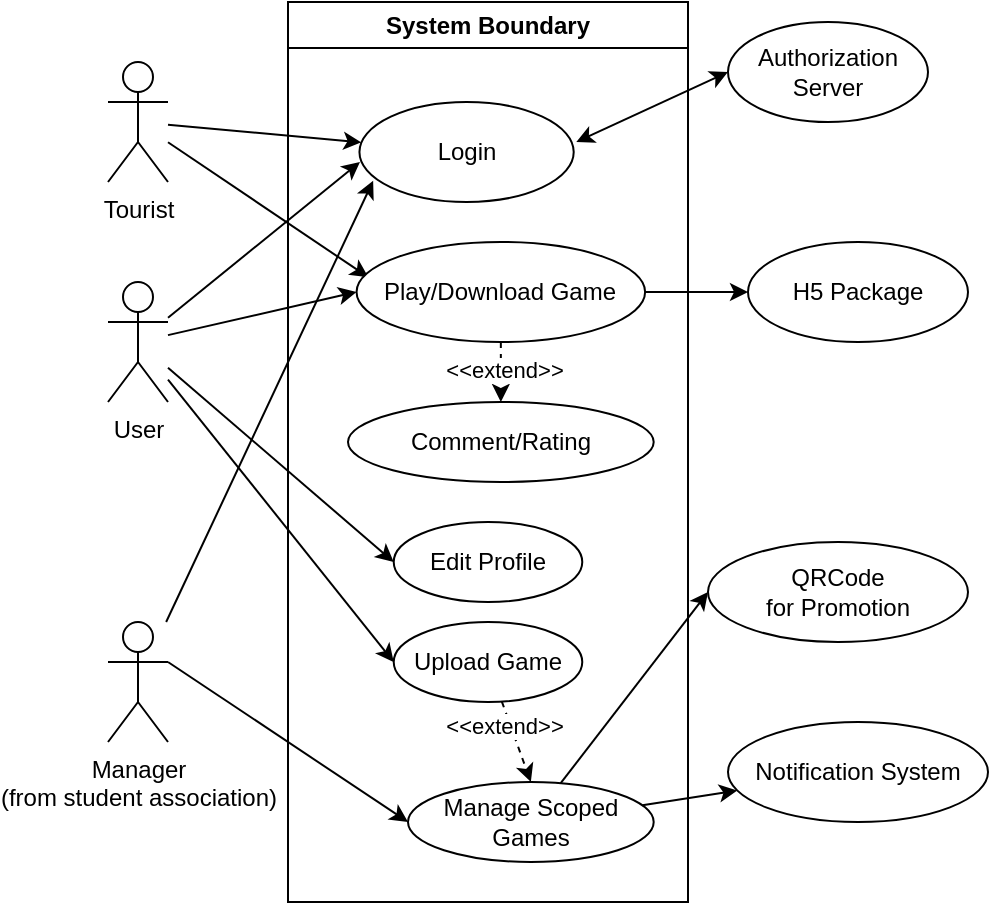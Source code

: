 <mxfile>
    <diagram id="aRbHBGMLXAC3du_MFQsb" name="Use_Case">
        <mxGraphModel dx="1907" dy="642" grid="1" gridSize="10" guides="1" tooltips="1" connect="1" arrows="1" fold="1" page="1" pageScale="1" pageWidth="850" pageHeight="1100" math="0" shadow="0">
            <root>
                <mxCell id="0"/>
                <mxCell id="1" parent="0"/>
                <mxCell id="9uNYEui4eE9gjs2THlVf-16" style="edgeStyle=none;html=1;" edge="1" parent="1" source="9uNYEui4eE9gjs2THlVf-1" target="9uNYEui4eE9gjs2THlVf-14">
                    <mxGeometry relative="1" as="geometry"/>
                </mxCell>
                <mxCell id="9uNYEui4eE9gjs2THlVf-31" style="edgeStyle=none;html=1;entryX=0.041;entryY=0.353;entryDx=0;entryDy=0;entryPerimeter=0;" edge="1" parent="1" source="9uNYEui4eE9gjs2THlVf-1" target="9uNYEui4eE9gjs2THlVf-28">
                    <mxGeometry relative="1" as="geometry"/>
                </mxCell>
                <mxCell id="9uNYEui4eE9gjs2THlVf-1" value="Tourist" style="shape=umlActor;html=1;verticalLabelPosition=bottom;verticalAlign=top;align=center;" vertex="1" parent="1">
                    <mxGeometry x="140" y="80" width="30" height="60" as="geometry"/>
                </mxCell>
                <mxCell id="9uNYEui4eE9gjs2THlVf-15" style="edgeStyle=none;html=1;" edge="1" parent="1" source="9uNYEui4eE9gjs2THlVf-2">
                    <mxGeometry relative="1" as="geometry">
                        <mxPoint x="266" y="130" as="targetPoint"/>
                    </mxGeometry>
                </mxCell>
                <mxCell id="9uNYEui4eE9gjs2THlVf-21" style="edgeStyle=none;html=1;entryX=0;entryY=0.5;entryDx=0;entryDy=0;" edge="1" parent="1" source="9uNYEui4eE9gjs2THlVf-2" target="9uNYEui4eE9gjs2THlVf-20">
                    <mxGeometry relative="1" as="geometry"/>
                </mxCell>
                <mxCell id="9uNYEui4eE9gjs2THlVf-32" style="edgeStyle=none;html=1;entryX=0;entryY=0.5;entryDx=0;entryDy=0;" edge="1" parent="1" source="9uNYEui4eE9gjs2THlVf-2" target="9uNYEui4eE9gjs2THlVf-28">
                    <mxGeometry relative="1" as="geometry"/>
                </mxCell>
                <mxCell id="9uNYEui4eE9gjs2THlVf-38" style="edgeStyle=none;html=1;entryX=0;entryY=0.5;entryDx=0;entryDy=0;" edge="1" parent="1" source="9uNYEui4eE9gjs2THlVf-2" target="9uNYEui4eE9gjs2THlVf-37">
                    <mxGeometry relative="1" as="geometry"/>
                </mxCell>
                <mxCell id="9uNYEui4eE9gjs2THlVf-2" value="User" style="shape=umlActor;html=1;verticalLabelPosition=bottom;verticalAlign=top;align=center;" vertex="1" parent="1">
                    <mxGeometry x="140" y="190" width="30" height="60" as="geometry"/>
                </mxCell>
                <mxCell id="9uNYEui4eE9gjs2THlVf-19" style="edgeStyle=none;html=1;entryX=0.064;entryY=0.787;entryDx=0;entryDy=0;entryPerimeter=0;" edge="1" parent="1" source="9uNYEui4eE9gjs2THlVf-3" target="9uNYEui4eE9gjs2THlVf-14">
                    <mxGeometry relative="1" as="geometry"/>
                </mxCell>
                <mxCell id="9uNYEui4eE9gjs2THlVf-39" style="edgeStyle=none;html=1;exitX=1;exitY=0.333;exitDx=0;exitDy=0;exitPerimeter=0;entryX=0;entryY=0.5;entryDx=0;entryDy=0;" edge="1" parent="1" source="9uNYEui4eE9gjs2THlVf-3" target="9uNYEui4eE9gjs2THlVf-40">
                    <mxGeometry relative="1" as="geometry">
                        <mxPoint x="269.29" y="500" as="targetPoint"/>
                    </mxGeometry>
                </mxCell>
                <mxCell id="9uNYEui4eE9gjs2THlVf-3" value="Manager&lt;div&gt;(from student association)&lt;/div&gt;" style="shape=umlActor;html=1;verticalLabelPosition=bottom;verticalAlign=top;align=center;" vertex="1" parent="1">
                    <mxGeometry x="140" y="360" width="30" height="60" as="geometry"/>
                </mxCell>
                <mxCell id="9uNYEui4eE9gjs2THlVf-8" value="Authorization&lt;div&gt;Server&lt;/div&gt;" style="ellipse;whiteSpace=wrap;html=1;" vertex="1" parent="1">
                    <mxGeometry x="450" y="60" width="100" height="50" as="geometry"/>
                </mxCell>
                <mxCell id="9uNYEui4eE9gjs2THlVf-11" value="System Boundary" style="swimlane;whiteSpace=wrap;html=1;" vertex="1" parent="1">
                    <mxGeometry x="230" y="50" width="200" height="450" as="geometry">
                        <mxRectangle x="330" y="80" width="140" height="30" as="alternateBounds"/>
                    </mxGeometry>
                </mxCell>
                <mxCell id="9uNYEui4eE9gjs2THlVf-14" value="Login" style="ellipse;whiteSpace=wrap;html=1;" vertex="1" parent="9uNYEui4eE9gjs2THlVf-11">
                    <mxGeometry x="35.72" y="50" width="107.14" height="50" as="geometry"/>
                </mxCell>
                <mxCell id="9uNYEui4eE9gjs2THlVf-24" style="edgeStyle=none;html=1;strokeColor=default;shadow=0;flowAnimation=0;jumpStyle=none;dashed=1;entryX=0.5;entryY=0;entryDx=0;entryDy=0;" edge="1" parent="9uNYEui4eE9gjs2THlVf-11" source="9uNYEui4eE9gjs2THlVf-20" target="9uNYEui4eE9gjs2THlVf-40">
                    <mxGeometry relative="1" as="geometry">
                        <mxPoint x="140" y="390" as="targetPoint"/>
                    </mxGeometry>
                </mxCell>
                <mxCell id="9uNYEui4eE9gjs2THlVf-27" value="&amp;lt;&amp;lt;extend&amp;gt;&amp;gt;" style="edgeLabel;html=1;align=center;verticalAlign=middle;resizable=0;points=[];" vertex="1" connectable="0" parent="9uNYEui4eE9gjs2THlVf-24">
                    <mxGeometry x="-0.438" y="-3" relative="1" as="geometry">
                        <mxPoint as="offset"/>
                    </mxGeometry>
                </mxCell>
                <mxCell id="9uNYEui4eE9gjs2THlVf-20" value="Upload Game" style="ellipse;whiteSpace=wrap;html=1;" vertex="1" parent="9uNYEui4eE9gjs2THlVf-11">
                    <mxGeometry x="52.86" y="310" width="94.28" height="40" as="geometry"/>
                </mxCell>
                <mxCell id="9uNYEui4eE9gjs2THlVf-35" style="edgeStyle=none;html=1;entryX=0.5;entryY=0;entryDx=0;entryDy=0;jumpStyle=none;jumpSize=6;Dash=1;rounded=1;shadow=0;dashed=1;strokeColor=default;align=center;verticalAlign=middle;fontFamily=Helvetica;fontSize=11;fontColor=default;labelBackgroundColor=default;endArrow=classic;flowAnimation=0;" edge="1" parent="9uNYEui4eE9gjs2THlVf-11" source="9uNYEui4eE9gjs2THlVf-28" target="9uNYEui4eE9gjs2THlVf-34">
                    <mxGeometry relative="1" as="geometry"/>
                </mxCell>
                <mxCell id="9uNYEui4eE9gjs2THlVf-36" value="&amp;lt;&amp;lt;extend&amp;gt;&amp;gt;" style="edgeLabel;html=1;align=center;verticalAlign=middle;resizable=0;points=[];" vertex="1" connectable="0" parent="9uNYEui4eE9gjs2THlVf-35">
                    <mxGeometry x="-0.099" y="1" relative="1" as="geometry">
                        <mxPoint as="offset"/>
                    </mxGeometry>
                </mxCell>
                <mxCell id="9uNYEui4eE9gjs2THlVf-28" value="Play/Download Game" style="ellipse;whiteSpace=wrap;html=1;" vertex="1" parent="9uNYEui4eE9gjs2THlVf-11">
                    <mxGeometry x="34.28" y="120" width="144.28" height="50" as="geometry"/>
                </mxCell>
                <mxCell id="9uNYEui4eE9gjs2THlVf-34" value="Comment/Rating" style="ellipse;whiteSpace=wrap;html=1;" vertex="1" parent="9uNYEui4eE9gjs2THlVf-11">
                    <mxGeometry x="30" y="200" width="152.85" height="40" as="geometry"/>
                </mxCell>
                <mxCell id="9uNYEui4eE9gjs2THlVf-37" value="Edit Profile" style="ellipse;whiteSpace=wrap;html=1;" vertex="1" parent="9uNYEui4eE9gjs2THlVf-11">
                    <mxGeometry x="52.86" y="260" width="94.28" height="40" as="geometry"/>
                </mxCell>
                <mxCell id="9uNYEui4eE9gjs2THlVf-40" value="Manage Scoped Games" style="ellipse;whiteSpace=wrap;html=1;" vertex="1" parent="9uNYEui4eE9gjs2THlVf-11">
                    <mxGeometry x="60" y="390" width="122.85" height="40" as="geometry"/>
                </mxCell>
                <mxCell id="9uNYEui4eE9gjs2THlVf-29" style="edgeStyle=none;html=1;entryX=0;entryY=0.5;entryDx=0;entryDy=0;endArrow=classic;endFill=1;startArrow=classic;startFill=1;exitX=1.012;exitY=0.4;exitDx=0;exitDy=0;exitPerimeter=0;" edge="1" parent="1" source="9uNYEui4eE9gjs2THlVf-14" target="9uNYEui4eE9gjs2THlVf-8">
                    <mxGeometry relative="1" as="geometry"/>
                </mxCell>
                <mxCell id="9uNYEui4eE9gjs2THlVf-41" value="H5 Package" style="ellipse;whiteSpace=wrap;html=1;" vertex="1" parent="1">
                    <mxGeometry x="460" y="170" width="110" height="50" as="geometry"/>
                </mxCell>
                <mxCell id="9uNYEui4eE9gjs2THlVf-42" value="Notification System" style="ellipse;whiteSpace=wrap;html=1;" vertex="1" parent="1">
                    <mxGeometry x="450" y="410" width="130" height="50" as="geometry"/>
                </mxCell>
                <mxCell id="9uNYEui4eE9gjs2THlVf-43" style="edgeStyle=none;html=1;" edge="1" parent="1" source="9uNYEui4eE9gjs2THlVf-28" target="9uNYEui4eE9gjs2THlVf-41">
                    <mxGeometry relative="1" as="geometry"/>
                </mxCell>
                <mxCell id="9uNYEui4eE9gjs2THlVf-44" style="edgeStyle=none;html=1;" edge="1" parent="1" source="9uNYEui4eE9gjs2THlVf-40" target="9uNYEui4eE9gjs2THlVf-42">
                    <mxGeometry relative="1" as="geometry"/>
                </mxCell>
                <mxCell id="9uNYEui4eE9gjs2THlVf-46" value="QRCode&lt;div&gt;for Promotion&lt;/div&gt;" style="ellipse;whiteSpace=wrap;html=1;" vertex="1" parent="1">
                    <mxGeometry x="440" y="320" width="130" height="50" as="geometry"/>
                </mxCell>
                <mxCell id="9uNYEui4eE9gjs2THlVf-47" style="edgeStyle=none;html=1;entryX=0;entryY=0.5;entryDx=0;entryDy=0;" edge="1" parent="1" source="9uNYEui4eE9gjs2THlVf-40" target="9uNYEui4eE9gjs2THlVf-46">
                    <mxGeometry relative="1" as="geometry"/>
                </mxCell>
            </root>
        </mxGraphModel>
    </diagram>
    <diagram name="第 1 页" id="Fyj6xAslmxagwNYhcaGy">
        <mxGraphModel dx="1144" dy="385" grid="0" gridSize="10" guides="1" tooltips="1" connect="1" arrows="1" fold="1" page="1" pageScale="1" pageWidth="827" pageHeight="1169" math="0" shadow="0">
            <root>
                <mxCell id="0"/>
                <mxCell id="1" parent="0"/>
                <mxCell id="c6sSN_ugQuWZmiMalLPP-14" value="" style="shape=table;startSize=0;container=1;collapsible=0;childLayout=tableLayout;" parent="1" vertex="1">
                    <mxGeometry x="129" y="27" width="487.75" height="402.917" as="geometry"/>
                </mxCell>
                <mxCell id="c6sSN_ugQuWZmiMalLPP-15" value="" style="shape=tableRow;horizontal=0;startSize=0;swimlaneHead=0;swimlaneBody=0;strokeColor=inherit;top=0;left=0;bottom=0;right=0;collapsible=0;dropTarget=0;fillColor=none;points=[[0,0.5],[1,0.5]];portConstraint=eastwest;" parent="c6sSN_ugQuWZmiMalLPP-14" vertex="1">
                    <mxGeometry width="487.75" height="57" as="geometry"/>
                </mxCell>
                <mxCell id="c6sSN_ugQuWZmiMalLPP-16" value="用户分类" style="shape=partialRectangle;html=1;whiteSpace=wrap;connectable=0;strokeColor=inherit;overflow=hidden;fillColor=none;top=0;left=0;bottom=0;right=0;pointerEvents=1;" parent="c6sSN_ugQuWZmiMalLPP-15" vertex="1">
                    <mxGeometry width="113" height="57" as="geometry">
                        <mxRectangle width="113" height="57" as="alternateBounds"/>
                    </mxGeometry>
                </mxCell>
                <mxCell id="c6sSN_ugQuWZmiMalLPP-17" value="描述" style="shape=partialRectangle;html=1;whiteSpace=wrap;connectable=0;strokeColor=inherit;overflow=hidden;fillColor=none;top=0;left=0;bottom=0;right=0;pointerEvents=1;" parent="c6sSN_ugQuWZmiMalLPP-15" vertex="1">
                    <mxGeometry x="113" width="375" height="57" as="geometry">
                        <mxRectangle width="375" height="57" as="alternateBounds"/>
                    </mxGeometry>
                </mxCell>
                <mxCell id="c6sSN_ugQuWZmiMalLPP-18" value="" style="shape=tableRow;horizontal=0;startSize=0;swimlaneHead=0;swimlaneBody=0;strokeColor=inherit;top=0;left=0;bottom=0;right=0;collapsible=0;dropTarget=0;fillColor=none;points=[[0,0.5],[1,0.5]];portConstraint=eastwest;" parent="c6sSN_ugQuWZmiMalLPP-14" vertex="1">
                    <mxGeometry y="57" width="487.75" height="111" as="geometry"/>
                </mxCell>
                <mxCell id="c6sSN_ugQuWZmiMalLPP-19" value="管理员" style="shape=partialRectangle;html=1;whiteSpace=wrap;connectable=0;strokeColor=inherit;overflow=hidden;fillColor=none;top=0;left=0;bottom=0;right=0;pointerEvents=1;" parent="c6sSN_ugQuWZmiMalLPP-18" vertex="1">
                    <mxGeometry width="113" height="111" as="geometry">
                        <mxRectangle width="113" height="111" as="alternateBounds"/>
                    </mxGeometry>
                </mxCell>
                <mxCell id="c6sSN_ugQuWZmiMalLPP-20" value="&lt;div&gt;&lt;font style=&quot;font-size: 13px;&quot;&gt;&lt;span style=&quot;&quot;&gt;管理员拥有H5游戏分享平台的最高权限，负责系统的日常&lt;/span&gt;&lt;span style=&quot;background-color: transparent; color: light-dark(rgb(0, 0, 0), rgb(255, 255, 255));&quot;&gt;运作，可以对所有游戏的游玩情况进行查看，以及负责对新上传游戏的审核，同时管理&lt;/span&gt;&lt;span style=&quot;background-color: transparent; color: light-dark(rgb(0, 0, 0), rgb(255, 255, 255));&quot;&gt;所有普通用户的账户信息。此外，管理员可以对网站网页的&lt;/span&gt;&lt;span style=&quot;background-color: transparent; color: light-dark(rgb(0, 0, 0), rgb(255, 255, 255));&quot;&gt;部分静态内容进行自由编辑。&lt;/span&gt;&lt;/font&gt;&lt;/div&gt;" style="shape=partialRectangle;html=1;whiteSpace=wrap;connectable=0;strokeColor=inherit;overflow=hidden;fillColor=none;top=0;left=0;bottom=0;right=0;pointerEvents=1;align=left;fontFamily=Helvetica;" parent="c6sSN_ugQuWZmiMalLPP-18" vertex="1">
                    <mxGeometry x="113" width="375" height="111" as="geometry">
                        <mxRectangle width="375" height="111" as="alternateBounds"/>
                    </mxGeometry>
                </mxCell>
                <mxCell id="c6sSN_ugQuWZmiMalLPP-21" value="" style="shape=tableRow;horizontal=0;startSize=0;swimlaneHead=0;swimlaneBody=0;strokeColor=inherit;top=0;left=0;bottom=0;right=0;collapsible=0;dropTarget=0;fillColor=none;points=[[0,0.5],[1,0.5]];portConstraint=eastwest;" parent="c6sSN_ugQuWZmiMalLPP-14" vertex="1">
                    <mxGeometry y="168" width="487.75" height="149" as="geometry"/>
                </mxCell>
                <mxCell id="c6sSN_ugQuWZmiMalLPP-22" value="普通用户" style="shape=partialRectangle;html=1;whiteSpace=wrap;connectable=0;strokeColor=inherit;overflow=hidden;fillColor=none;top=0;left=0;bottom=0;right=0;pointerEvents=1;" parent="c6sSN_ugQuWZmiMalLPP-21" vertex="1">
                    <mxGeometry width="113" height="149" as="geometry">
                        <mxRectangle width="113" height="149" as="alternateBounds"/>
                    </mxGeometry>
                </mxCell>
                <mxCell id="c6sSN_ugQuWZmiMalLPP-23" value="&lt;font face=&quot;Helvetica&quot; style=&quot;font-size: 13px;&quot;&gt;游客通过注册账号即可成为普通用户。&lt;/font&gt;&lt;div&gt;&lt;font face=&quot;Helvetica&quot; style=&quot;font-size: 13px;&quot;&gt;所有普通用户都拥有上传游戏以及游玩游戏的权限，游戏开发者可以按照格式上传自己开发的游戏，并有进行版本管理，撰写游戏介绍，发布游戏公告，开放下载等权限；游戏玩家既可以在网页端直接游玩游戏，也可以下载到本地。&lt;/font&gt;&lt;/div&gt;&lt;div&gt;&lt;font face=&quot;Helvetica&quot; style=&quot;font-size: 13px;&quot;&gt;平台还支持评论区的功能（每个游戏一个），所有普通用户都可以在其中发言交流。&lt;/font&gt;&lt;/div&gt;" style="shape=partialRectangle;html=1;whiteSpace=wrap;connectable=0;strokeColor=inherit;overflow=hidden;fillColor=none;top=0;left=0;bottom=0;right=0;pointerEvents=1;align=left;" parent="c6sSN_ugQuWZmiMalLPP-21" vertex="1">
                    <mxGeometry x="113" width="375" height="149" as="geometry">
                        <mxRectangle width="375" height="149" as="alternateBounds"/>
                    </mxGeometry>
                </mxCell>
                <mxCell id="c6sSN_ugQuWZmiMalLPP-24" value="" style="shape=tableRow;horizontal=0;startSize=0;swimlaneHead=0;swimlaneBody=0;strokeColor=inherit;top=0;left=0;bottom=0;right=0;collapsible=0;dropTarget=0;fillColor=none;points=[[0,0.5],[1,0.5]];portConstraint=eastwest;" parent="c6sSN_ugQuWZmiMalLPP-14" vertex="1">
                    <mxGeometry y="317" width="487.75" height="86" as="geometry"/>
                </mxCell>
                <mxCell id="c6sSN_ugQuWZmiMalLPP-25" value="游客" style="shape=partialRectangle;html=1;whiteSpace=wrap;connectable=0;strokeColor=inherit;overflow=hidden;fillColor=none;top=0;left=0;bottom=0;right=0;pointerEvents=1;" parent="c6sSN_ugQuWZmiMalLPP-24" vertex="1">
                    <mxGeometry width="113" height="86" as="geometry">
                        <mxRectangle width="113" height="86" as="alternateBounds"/>
                    </mxGeometry>
                </mxCell>
                <mxCell id="c6sSN_ugQuWZmiMalLPP-26" value="游客只拥有在网页端游玩游戏的权限。" style="shape=partialRectangle;html=1;whiteSpace=wrap;connectable=0;strokeColor=inherit;overflow=hidden;fillColor=none;top=0;left=0;bottom=0;right=0;pointerEvents=1;fontSize=13;" parent="c6sSN_ugQuWZmiMalLPP-24" vertex="1">
                    <mxGeometry x="113" width="375" height="86" as="geometry">
                        <mxRectangle width="375" height="86" as="alternateBounds"/>
                    </mxGeometry>
                </mxCell>
                <mxCell id="TzqHE_ltd5P0fpBVGuqm-1" value="" style="shape=table;startSize=0;container=1;collapsible=0;childLayout=tableLayout;" parent="1" vertex="1">
                    <mxGeometry x="258" y="535" width="404" height="272" as="geometry"/>
                </mxCell>
                <mxCell id="TzqHE_ltd5P0fpBVGuqm-2" value="" style="shape=tableRow;horizontal=0;startSize=0;swimlaneHead=0;swimlaneBody=0;strokeColor=inherit;top=0;left=0;bottom=0;right=0;collapsible=0;dropTarget=0;fillColor=none;points=[[0,0.5],[1,0.5]];portConstraint=eastwest;" parent="TzqHE_ltd5P0fpBVGuqm-1" vertex="1">
                    <mxGeometry width="404" height="55" as="geometry"/>
                </mxCell>
                <mxCell id="TzqHE_ltd5P0fpBVGuqm-3" value="产品功能" style="shape=partialRectangle;html=1;whiteSpace=wrap;connectable=0;strokeColor=inherit;overflow=hidden;fillColor=none;top=0;left=0;bottom=0;right=0;pointerEvents=1;" parent="TzqHE_ltd5P0fpBVGuqm-2" vertex="1">
                    <mxGeometry width="201" height="55" as="geometry">
                        <mxRectangle width="201" height="55" as="alternateBounds"/>
                    </mxGeometry>
                </mxCell>
                <mxCell id="TzqHE_ltd5P0fpBVGuqm-4" value="设计的用户类别" style="shape=partialRectangle;html=1;whiteSpace=wrap;connectable=0;strokeColor=inherit;overflow=hidden;fillColor=none;top=0;left=0;bottom=0;right=0;pointerEvents=1;" parent="TzqHE_ltd5P0fpBVGuqm-2" vertex="1">
                    <mxGeometry x="201" width="203" height="55" as="geometry">
                        <mxRectangle width="203" height="55" as="alternateBounds"/>
                    </mxGeometry>
                </mxCell>
                <mxCell id="TzqHE_ltd5P0fpBVGuqm-33" style="shape=tableRow;horizontal=0;startSize=0;swimlaneHead=0;swimlaneBody=0;strokeColor=inherit;top=0;left=0;bottom=0;right=0;collapsible=0;dropTarget=0;fillColor=none;points=[[0,0.5],[1,0.5]];portConstraint=eastwest;" parent="TzqHE_ltd5P0fpBVGuqm-1" vertex="1">
                    <mxGeometry y="55" width="404" height="54" as="geometry"/>
                </mxCell>
                <mxCell id="TzqHE_ltd5P0fpBVGuqm-34" value="游戏审核与数据收集" style="shape=partialRectangle;html=1;whiteSpace=wrap;connectable=0;strokeColor=inherit;overflow=hidden;fillColor=none;top=0;left=0;bottom=0;right=0;pointerEvents=1;" parent="TzqHE_ltd5P0fpBVGuqm-33" vertex="1">
                    <mxGeometry width="201" height="54" as="geometry">
                        <mxRectangle width="201" height="54" as="alternateBounds"/>
                    </mxGeometry>
                </mxCell>
                <mxCell id="TzqHE_ltd5P0fpBVGuqm-35" value="管理员" style="shape=partialRectangle;html=1;whiteSpace=wrap;connectable=0;strokeColor=inherit;overflow=hidden;fillColor=none;top=0;left=0;bottom=0;right=0;pointerEvents=1;" parent="TzqHE_ltd5P0fpBVGuqm-33" vertex="1">
                    <mxGeometry x="201" width="203" height="54" as="geometry">
                        <mxRectangle width="203" height="54" as="alternateBounds"/>
                    </mxGeometry>
                </mxCell>
                <mxCell id="TzqHE_ltd5P0fpBVGuqm-5" value="" style="shape=tableRow;horizontal=0;startSize=0;swimlaneHead=0;swimlaneBody=0;strokeColor=inherit;top=0;left=0;bottom=0;right=0;collapsible=0;dropTarget=0;fillColor=none;points=[[0,0.5],[1,0.5]];portConstraint=eastwest;" parent="TzqHE_ltd5P0fpBVGuqm-1" vertex="1">
                    <mxGeometry y="109" width="404" height="55" as="geometry"/>
                </mxCell>
                <mxCell id="TzqHE_ltd5P0fpBVGuqm-6" value="游戏发布与更新" style="shape=partialRectangle;html=1;whiteSpace=wrap;connectable=0;strokeColor=inherit;overflow=hidden;fillColor=none;top=0;left=0;bottom=0;right=0;pointerEvents=1;" parent="TzqHE_ltd5P0fpBVGuqm-5" vertex="1">
                    <mxGeometry width="201" height="55" as="geometry">
                        <mxRectangle width="201" height="55" as="alternateBounds"/>
                    </mxGeometry>
                </mxCell>
                <mxCell id="TzqHE_ltd5P0fpBVGuqm-7" value="普通用户" style="shape=partialRectangle;html=1;whiteSpace=wrap;connectable=0;strokeColor=inherit;overflow=hidden;fillColor=none;top=0;left=0;bottom=0;right=0;pointerEvents=1;" parent="TzqHE_ltd5P0fpBVGuqm-5" vertex="1">
                    <mxGeometry x="201" width="203" height="55" as="geometry">
                        <mxRectangle width="203" height="55" as="alternateBounds"/>
                    </mxGeometry>
                </mxCell>
                <mxCell id="TzqHE_ltd5P0fpBVGuqm-8" value="" style="shape=tableRow;horizontal=0;startSize=0;swimlaneHead=0;swimlaneBody=0;strokeColor=inherit;top=0;left=0;bottom=0;right=0;collapsible=0;dropTarget=0;fillColor=none;points=[[0,0.5],[1,0.5]];portConstraint=eastwest;" parent="TzqHE_ltd5P0fpBVGuqm-1" vertex="1">
                    <mxGeometry y="164" width="404" height="54" as="geometry"/>
                </mxCell>
                <mxCell id="TzqHE_ltd5P0fpBVGuqm-9" value="游戏游玩" style="shape=partialRectangle;html=1;whiteSpace=wrap;connectable=0;strokeColor=inherit;overflow=hidden;fillColor=none;top=0;left=0;bottom=0;right=0;pointerEvents=1;" parent="TzqHE_ltd5P0fpBVGuqm-8" vertex="1">
                    <mxGeometry width="201" height="54" as="geometry">
                        <mxRectangle width="201" height="54" as="alternateBounds"/>
                    </mxGeometry>
                </mxCell>
                <mxCell id="TzqHE_ltd5P0fpBVGuqm-10" value="普通用户，游客" style="shape=partialRectangle;html=1;whiteSpace=wrap;connectable=0;strokeColor=inherit;overflow=hidden;fillColor=none;top=0;left=0;bottom=0;right=0;pointerEvents=1;" parent="TzqHE_ltd5P0fpBVGuqm-8" vertex="1">
                    <mxGeometry x="201" width="203" height="54" as="geometry">
                        <mxRectangle width="203" height="54" as="alternateBounds"/>
                    </mxGeometry>
                </mxCell>
                <mxCell id="TzqHE_ltd5P0fpBVGuqm-11" value="" style="shape=tableRow;horizontal=0;startSize=0;swimlaneHead=0;swimlaneBody=0;strokeColor=inherit;top=0;left=0;bottom=0;right=0;collapsible=0;dropTarget=0;fillColor=none;points=[[0,0.5],[1,0.5]];portConstraint=eastwest;" parent="TzqHE_ltd5P0fpBVGuqm-1" vertex="1">
                    <mxGeometry y="218" width="404" height="54" as="geometry"/>
                </mxCell>
                <mxCell id="TzqHE_ltd5P0fpBVGuqm-12" value="发表评论" style="shape=partialRectangle;html=1;whiteSpace=wrap;connectable=0;strokeColor=inherit;overflow=hidden;fillColor=none;top=0;left=0;bottom=0;right=0;pointerEvents=1;" parent="TzqHE_ltd5P0fpBVGuqm-11" vertex="1">
                    <mxGeometry width="201" height="54" as="geometry">
                        <mxRectangle width="201" height="54" as="alternateBounds"/>
                    </mxGeometry>
                </mxCell>
                <mxCell id="TzqHE_ltd5P0fpBVGuqm-13" value="普通用户" style="shape=partialRectangle;html=1;whiteSpace=wrap;connectable=0;strokeColor=inherit;overflow=hidden;fillColor=none;top=0;left=0;bottom=0;right=0;pointerEvents=1;" parent="TzqHE_ltd5P0fpBVGuqm-11" vertex="1">
                    <mxGeometry x="201" width="203" height="54" as="geometry">
                        <mxRectangle width="203" height="54" as="alternateBounds"/>
                    </mxGeometry>
                </mxCell>
            </root>
        </mxGraphModel>
    </diagram>
</mxfile>